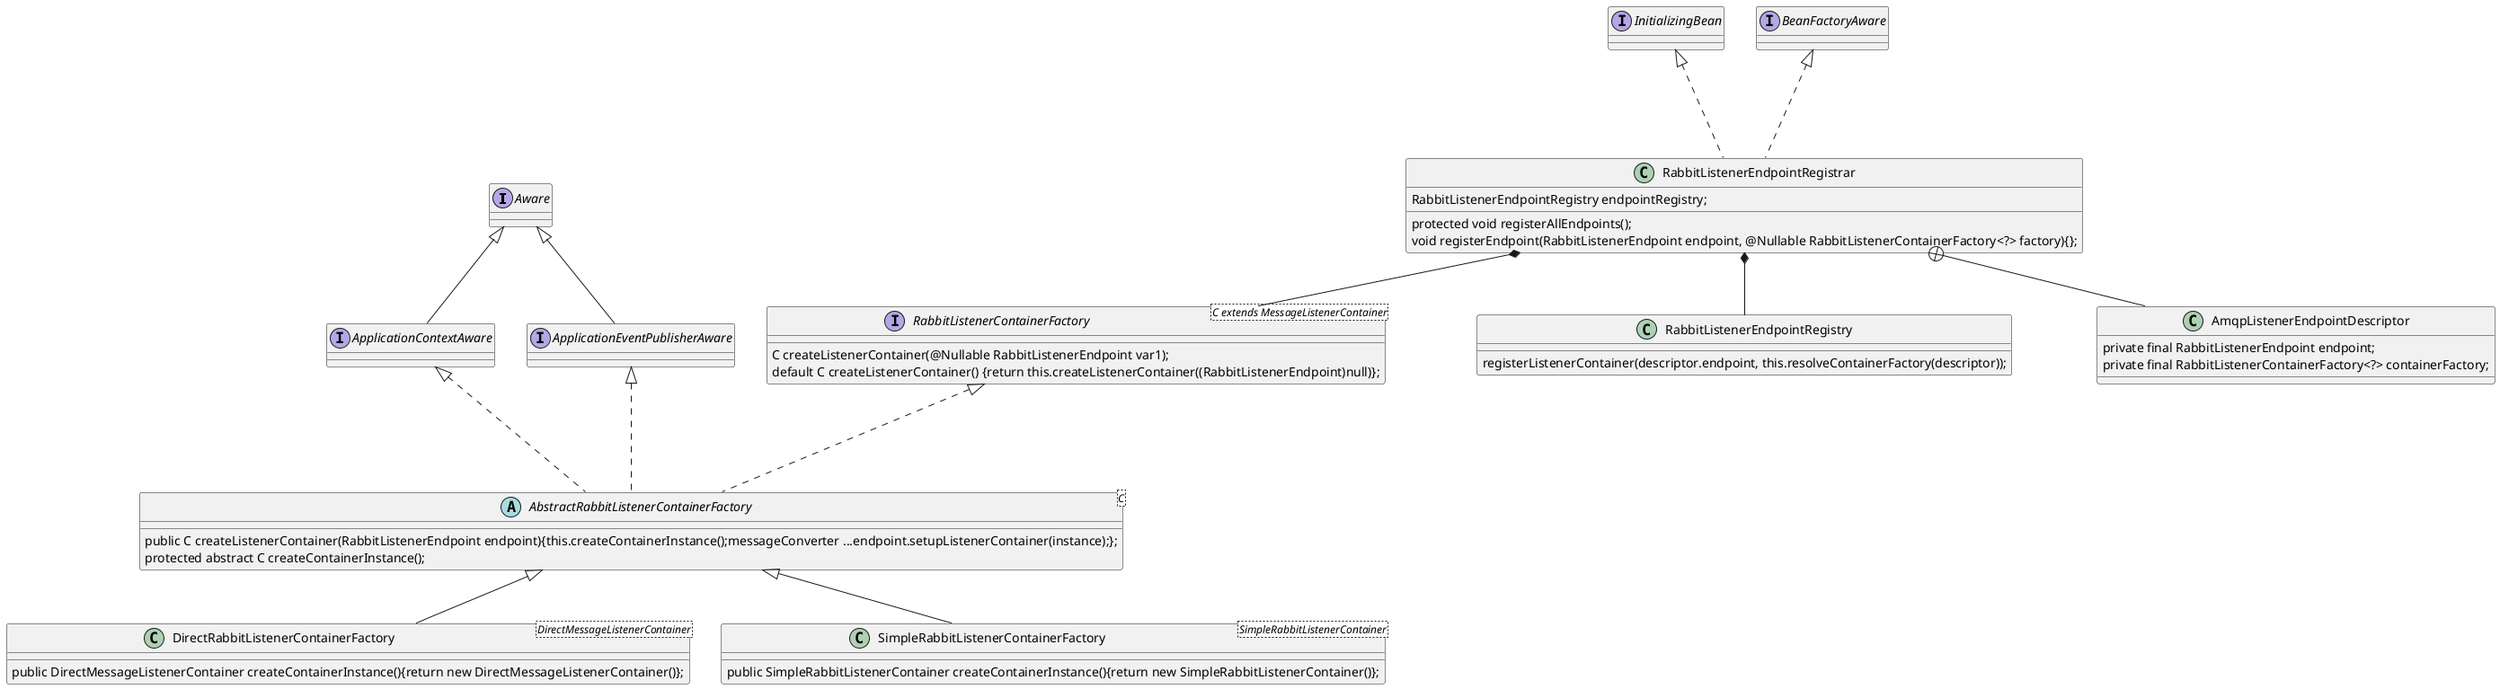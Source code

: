 @startuml

together {
interface Aware
interface ApplicationContextAware
interface ApplicationEventPublisherAware
interface RabbitListenerContainerFactory<C extends MessageListenerContainer> {
   C createListenerContainer(@Nullable RabbitListenerEndpoint var1);
   default C createListenerContainer() {return this.createListenerContainer((RabbitListenerEndpoint)null)};
}
abstract class AbstractRabbitListenerContainerFactory<C>{
  public C createListenerContainer(RabbitListenerEndpoint endpoint){this.createContainerInstance();messageConverter ...endpoint.setupListenerContainer(instance);};
  protected abstract C createContainerInstance();
}
class DirectRabbitListenerContainerFactory<DirectMessageListenerContainer>{
  public DirectMessageListenerContainer createContainerInstance(){return new DirectMessageListenerContainer()};
}
class SimpleRabbitListenerContainerFactory<SimpleRabbitListenerContainer>{
  public SimpleRabbitListenerContainer createContainerInstance(){return new SimpleRabbitListenerContainer()};
}
}

'note top of Aware: "Top interface"
Aware <|-- ApplicationContextAware
Aware <|-- ApplicationEventPublisherAware
RabbitListenerContainerFactory <|... AbstractRabbitListenerContainerFactory
ApplicationContextAware <|... AbstractRabbitListenerContainerFactory
ApplicationEventPublisherAware <|... AbstractRabbitListenerContainerFactory
AbstractRabbitListenerContainerFactory <|-- DirectRabbitListenerContainerFactory
AbstractRabbitListenerContainerFactory <|-- SimpleRabbitListenerContainerFactory

together {
  class RabbitListenerEndpointRegistry{
  registerListenerContainer(descriptor.endpoint, this.resolveContainerFactory(descriptor));
  }
  interface BeanFactoryAware{}
  interface InitializingBean{}
  class RabbitListenerEndpointRegistrar{
  RabbitListenerEndpointRegistry endpointRegistry;
  protected void registerAllEndpoints();
  void registerEndpoint(RabbitListenerEndpoint endpoint, @Nullable RabbitListenerContainerFactory<?> factory){};
  }
}
class AmqpListenerEndpointDescriptor{
      private final RabbitListenerEndpoint endpoint;
      private final RabbitListenerContainerFactory<?> containerFactory;
}

RabbitListenerEndpointRegistrar *-- RabbitListenerContainerFactory
RabbitListenerEndpointRegistrar *-- RabbitListenerEndpointRegistry
BeanFactoryAware  <|... RabbitListenerEndpointRegistrar
InitializingBean  <|... RabbitListenerEndpointRegistrar
RabbitListenerEndpointRegistrar +-- AmqpListenerEndpointDescriptor


@enduml